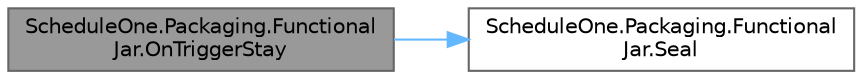 digraph "ScheduleOne.Packaging.FunctionalJar.OnTriggerStay"
{
 // LATEX_PDF_SIZE
  bgcolor="transparent";
  edge [fontname=Helvetica,fontsize=10,labelfontname=Helvetica,labelfontsize=10];
  node [fontname=Helvetica,fontsize=10,shape=box,height=0.2,width=0.4];
  rankdir="LR";
  Node1 [id="Node000001",label="ScheduleOne.Packaging.Functional\lJar.OnTriggerStay",height=0.2,width=0.4,color="gray40", fillcolor="grey60", style="filled", fontcolor="black",tooltip=" "];
  Node1 -> Node2 [id="edge1_Node000001_Node000002",color="steelblue1",style="solid",tooltip=" "];
  Node2 [id="Node000002",label="ScheduleOne.Packaging.Functional\lJar.Seal",height=0.2,width=0.4,color="grey40", fillcolor="white", style="filled",URL="$class_schedule_one_1_1_packaging_1_1_functional_jar.html#a2cdc7fddb840f30567cbde8ccef03333",tooltip=" "];
}
